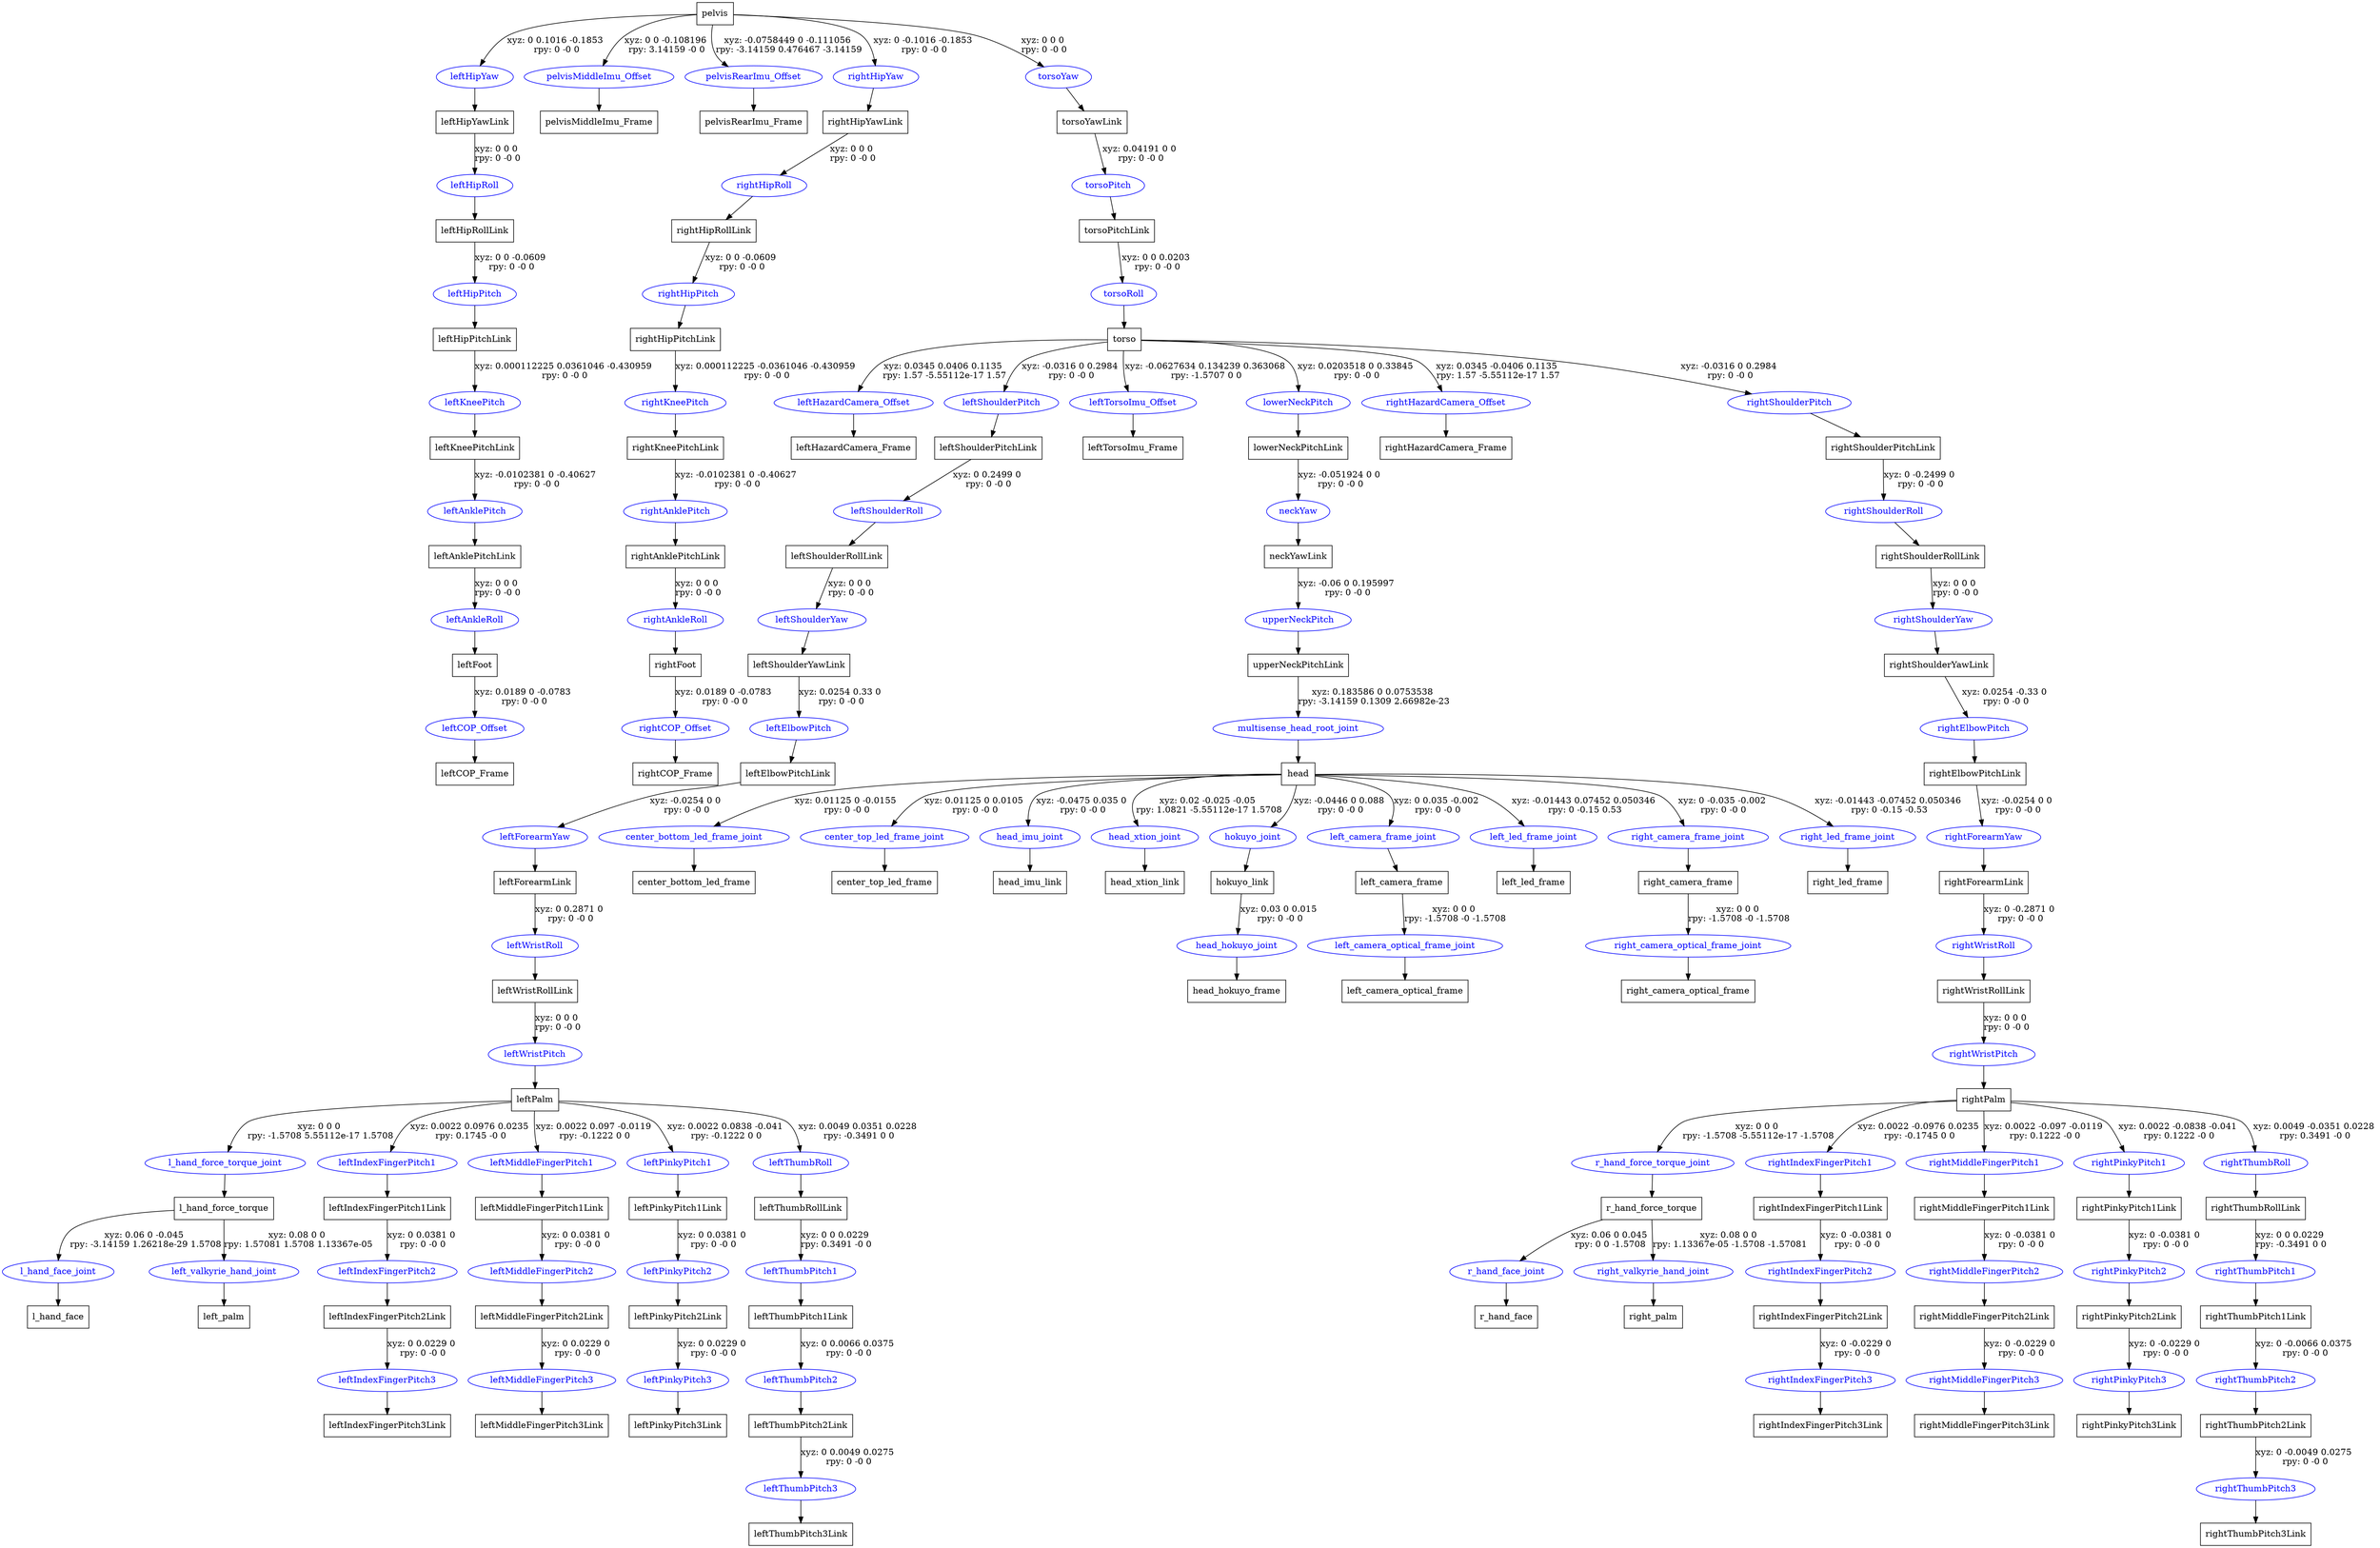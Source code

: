 digraph G {
node [shape=box];
"pelvis" [label="pelvis"];
"leftHipYawLink" [label="leftHipYawLink"];
"leftHipRollLink" [label="leftHipRollLink"];
"leftHipPitchLink" [label="leftHipPitchLink"];
"leftKneePitchLink" [label="leftKneePitchLink"];
"leftAnklePitchLink" [label="leftAnklePitchLink"];
"leftFoot" [label="leftFoot"];
"leftCOP_Frame" [label="leftCOP_Frame"];
"pelvisMiddleImu_Frame" [label="pelvisMiddleImu_Frame"];
"pelvisRearImu_Frame" [label="pelvisRearImu_Frame"];
"rightHipYawLink" [label="rightHipYawLink"];
"rightHipRollLink" [label="rightHipRollLink"];
"rightHipPitchLink" [label="rightHipPitchLink"];
"rightKneePitchLink" [label="rightKneePitchLink"];
"rightAnklePitchLink" [label="rightAnklePitchLink"];
"rightFoot" [label="rightFoot"];
"rightCOP_Frame" [label="rightCOP_Frame"];
"torsoYawLink" [label="torsoYawLink"];
"torsoPitchLink" [label="torsoPitchLink"];
"torso" [label="torso"];
"leftHazardCamera_Frame" [label="leftHazardCamera_Frame"];
"leftShoulderPitchLink" [label="leftShoulderPitchLink"];
"leftShoulderRollLink" [label="leftShoulderRollLink"];
"leftShoulderYawLink" [label="leftShoulderYawLink"];
"leftElbowPitchLink" [label="leftElbowPitchLink"];
"leftForearmLink" [label="leftForearmLink"];
"leftWristRollLink" [label="leftWristRollLink"];
"leftPalm" [label="leftPalm"];
"l_hand_force_torque" [label="l_hand_force_torque"];
"l_hand_face" [label="l_hand_face"];
"left_palm" [label="left_palm"];
"leftIndexFingerPitch1Link" [label="leftIndexFingerPitch1Link"];
"leftIndexFingerPitch2Link" [label="leftIndexFingerPitch2Link"];
"leftIndexFingerPitch3Link" [label="leftIndexFingerPitch3Link"];
"leftMiddleFingerPitch1Link" [label="leftMiddleFingerPitch1Link"];
"leftMiddleFingerPitch2Link" [label="leftMiddleFingerPitch2Link"];
"leftMiddleFingerPitch3Link" [label="leftMiddleFingerPitch3Link"];
"leftPinkyPitch1Link" [label="leftPinkyPitch1Link"];
"leftPinkyPitch2Link" [label="leftPinkyPitch2Link"];
"leftPinkyPitch3Link" [label="leftPinkyPitch3Link"];
"leftThumbRollLink" [label="leftThumbRollLink"];
"leftThumbPitch1Link" [label="leftThumbPitch1Link"];
"leftThumbPitch2Link" [label="leftThumbPitch2Link"];
"leftThumbPitch3Link" [label="leftThumbPitch3Link"];
"leftTorsoImu_Frame" [label="leftTorsoImu_Frame"];
"lowerNeckPitchLink" [label="lowerNeckPitchLink"];
"neckYawLink" [label="neckYawLink"];
"upperNeckPitchLink" [label="upperNeckPitchLink"];
"head" [label="head"];
"center_bottom_led_frame" [label="center_bottom_led_frame"];
"center_top_led_frame" [label="center_top_led_frame"];
"head_imu_link" [label="head_imu_link"];
"head_xtion_link" [label="head_xtion_link"];
"hokuyo_link" [label="hokuyo_link"];
"head_hokuyo_frame" [label="head_hokuyo_frame"];
"left_camera_frame" [label="left_camera_frame"];
"left_camera_optical_frame" [label="left_camera_optical_frame"];
"left_led_frame" [label="left_led_frame"];
"right_camera_frame" [label="right_camera_frame"];
"right_camera_optical_frame" [label="right_camera_optical_frame"];
"right_led_frame" [label="right_led_frame"];
"rightHazardCamera_Frame" [label="rightHazardCamera_Frame"];
"rightShoulderPitchLink" [label="rightShoulderPitchLink"];
"rightShoulderRollLink" [label="rightShoulderRollLink"];
"rightShoulderYawLink" [label="rightShoulderYawLink"];
"rightElbowPitchLink" [label="rightElbowPitchLink"];
"rightForearmLink" [label="rightForearmLink"];
"rightWristRollLink" [label="rightWristRollLink"];
"rightPalm" [label="rightPalm"];
"r_hand_force_torque" [label="r_hand_force_torque"];
"r_hand_face" [label="r_hand_face"];
"right_palm" [label="right_palm"];
"rightIndexFingerPitch1Link" [label="rightIndexFingerPitch1Link"];
"rightIndexFingerPitch2Link" [label="rightIndexFingerPitch2Link"];
"rightIndexFingerPitch3Link" [label="rightIndexFingerPitch3Link"];
"rightMiddleFingerPitch1Link" [label="rightMiddleFingerPitch1Link"];
"rightMiddleFingerPitch2Link" [label="rightMiddleFingerPitch2Link"];
"rightMiddleFingerPitch3Link" [label="rightMiddleFingerPitch3Link"];
"rightPinkyPitch1Link" [label="rightPinkyPitch1Link"];
"rightPinkyPitch2Link" [label="rightPinkyPitch2Link"];
"rightPinkyPitch3Link" [label="rightPinkyPitch3Link"];
"rightThumbRollLink" [label="rightThumbRollLink"];
"rightThumbPitch1Link" [label="rightThumbPitch1Link"];
"rightThumbPitch2Link" [label="rightThumbPitch2Link"];
"rightThumbPitch3Link" [label="rightThumbPitch3Link"];
node [shape=ellipse, color=blue, fontcolor=blue];
"pelvis" -> "leftHipYaw" [label="xyz: 0 0.1016 -0.1853 \nrpy: 0 -0 0"]
"leftHipYaw" -> "leftHipYawLink"
"leftHipYawLink" -> "leftHipRoll" [label="xyz: 0 0 0 \nrpy: 0 -0 0"]
"leftHipRoll" -> "leftHipRollLink"
"leftHipRollLink" -> "leftHipPitch" [label="xyz: 0 0 -0.0609 \nrpy: 0 -0 0"]
"leftHipPitch" -> "leftHipPitchLink"
"leftHipPitchLink" -> "leftKneePitch" [label="xyz: 0.000112225 0.0361046 -0.430959 \nrpy: 0 -0 0"]
"leftKneePitch" -> "leftKneePitchLink"
"leftKneePitchLink" -> "leftAnklePitch" [label="xyz: -0.0102381 0 -0.40627 \nrpy: 0 -0 0"]
"leftAnklePitch" -> "leftAnklePitchLink"
"leftAnklePitchLink" -> "leftAnkleRoll" [label="xyz: 0 0 0 \nrpy: 0 -0 0"]
"leftAnkleRoll" -> "leftFoot"
"leftFoot" -> "leftCOP_Offset" [label="xyz: 0.0189 0 -0.0783 \nrpy: 0 -0 0"]
"leftCOP_Offset" -> "leftCOP_Frame"
"pelvis" -> "pelvisMiddleImu_Offset" [label="xyz: 0 0 -0.108196 \nrpy: 3.14159 -0 0"]
"pelvisMiddleImu_Offset" -> "pelvisMiddleImu_Frame"
"pelvis" -> "pelvisRearImu_Offset" [label="xyz: -0.0758449 0 -0.111056 \nrpy: -3.14159 0.476467 -3.14159"]
"pelvisRearImu_Offset" -> "pelvisRearImu_Frame"
"pelvis" -> "rightHipYaw" [label="xyz: 0 -0.1016 -0.1853 \nrpy: 0 -0 0"]
"rightHipYaw" -> "rightHipYawLink"
"rightHipYawLink" -> "rightHipRoll" [label="xyz: 0 0 0 \nrpy: 0 -0 0"]
"rightHipRoll" -> "rightHipRollLink"
"rightHipRollLink" -> "rightHipPitch" [label="xyz: 0 0 -0.0609 \nrpy: 0 -0 0"]
"rightHipPitch" -> "rightHipPitchLink"
"rightHipPitchLink" -> "rightKneePitch" [label="xyz: 0.000112225 -0.0361046 -0.430959 \nrpy: 0 -0 0"]
"rightKneePitch" -> "rightKneePitchLink"
"rightKneePitchLink" -> "rightAnklePitch" [label="xyz: -0.0102381 0 -0.40627 \nrpy: 0 -0 0"]
"rightAnklePitch" -> "rightAnklePitchLink"
"rightAnklePitchLink" -> "rightAnkleRoll" [label="xyz: 0 0 0 \nrpy: 0 -0 0"]
"rightAnkleRoll" -> "rightFoot"
"rightFoot" -> "rightCOP_Offset" [label="xyz: 0.0189 0 -0.0783 \nrpy: 0 -0 0"]
"rightCOP_Offset" -> "rightCOP_Frame"
"pelvis" -> "torsoYaw" [label="xyz: 0 0 0 \nrpy: 0 -0 0"]
"torsoYaw" -> "torsoYawLink"
"torsoYawLink" -> "torsoPitch" [label="xyz: 0.04191 0 0 \nrpy: 0 -0 0"]
"torsoPitch" -> "torsoPitchLink"
"torsoPitchLink" -> "torsoRoll" [label="xyz: 0 0 0.0203 \nrpy: 0 -0 0"]
"torsoRoll" -> "torso"
"torso" -> "leftHazardCamera_Offset" [label="xyz: 0.0345 0.0406 0.1135 \nrpy: 1.57 -5.55112e-17 1.57"]
"leftHazardCamera_Offset" -> "leftHazardCamera_Frame"
"torso" -> "leftShoulderPitch" [label="xyz: -0.0316 0 0.2984 \nrpy: 0 -0 0"]
"leftShoulderPitch" -> "leftShoulderPitchLink"
"leftShoulderPitchLink" -> "leftShoulderRoll" [label="xyz: 0 0.2499 0 \nrpy: 0 -0 0"]
"leftShoulderRoll" -> "leftShoulderRollLink"
"leftShoulderRollLink" -> "leftShoulderYaw" [label="xyz: 0 0 0 \nrpy: 0 -0 0"]
"leftShoulderYaw" -> "leftShoulderYawLink"
"leftShoulderYawLink" -> "leftElbowPitch" [label="xyz: 0.0254 0.33 0 \nrpy: 0 -0 0"]
"leftElbowPitch" -> "leftElbowPitchLink"
"leftElbowPitchLink" -> "leftForearmYaw" [label="xyz: -0.0254 0 0 \nrpy: 0 -0 0"]
"leftForearmYaw" -> "leftForearmLink"
"leftForearmLink" -> "leftWristRoll" [label="xyz: 0 0.2871 0 \nrpy: 0 -0 0"]
"leftWristRoll" -> "leftWristRollLink"
"leftWristRollLink" -> "leftWristPitch" [label="xyz: 0 0 0 \nrpy: 0 -0 0"]
"leftWristPitch" -> "leftPalm"
"leftPalm" -> "l_hand_force_torque_joint" [label="xyz: 0 0 0 \nrpy: -1.5708 5.55112e-17 1.5708"]
"l_hand_force_torque_joint" -> "l_hand_force_torque"
"l_hand_force_torque" -> "l_hand_face_joint" [label="xyz: 0.06 0 -0.045 \nrpy: -3.14159 1.26218e-29 1.5708"]
"l_hand_face_joint" -> "l_hand_face"
"l_hand_force_torque" -> "left_valkyrie_hand_joint" [label="xyz: 0.08 0 0 \nrpy: 1.57081 1.5708 1.13367e-05"]
"left_valkyrie_hand_joint" -> "left_palm"
"leftPalm" -> "leftIndexFingerPitch1" [label="xyz: 0.0022 0.0976 0.0235 \nrpy: 0.1745 -0 0"]
"leftIndexFingerPitch1" -> "leftIndexFingerPitch1Link"
"leftIndexFingerPitch1Link" -> "leftIndexFingerPitch2" [label="xyz: 0 0.0381 0 \nrpy: 0 -0 0"]
"leftIndexFingerPitch2" -> "leftIndexFingerPitch2Link"
"leftIndexFingerPitch2Link" -> "leftIndexFingerPitch3" [label="xyz: 0 0.0229 0 \nrpy: 0 -0 0"]
"leftIndexFingerPitch3" -> "leftIndexFingerPitch3Link"
"leftPalm" -> "leftMiddleFingerPitch1" [label="xyz: 0.0022 0.097 -0.0119 \nrpy: -0.1222 0 0"]
"leftMiddleFingerPitch1" -> "leftMiddleFingerPitch1Link"
"leftMiddleFingerPitch1Link" -> "leftMiddleFingerPitch2" [label="xyz: 0 0.0381 0 \nrpy: 0 -0 0"]
"leftMiddleFingerPitch2" -> "leftMiddleFingerPitch2Link"
"leftMiddleFingerPitch2Link" -> "leftMiddleFingerPitch3" [label="xyz: 0 0.0229 0 \nrpy: 0 -0 0"]
"leftMiddleFingerPitch3" -> "leftMiddleFingerPitch3Link"
"leftPalm" -> "leftPinkyPitch1" [label="xyz: 0.0022 0.0838 -0.041 \nrpy: -0.1222 0 0"]
"leftPinkyPitch1" -> "leftPinkyPitch1Link"
"leftPinkyPitch1Link" -> "leftPinkyPitch2" [label="xyz: 0 0.0381 0 \nrpy: 0 -0 0"]
"leftPinkyPitch2" -> "leftPinkyPitch2Link"
"leftPinkyPitch2Link" -> "leftPinkyPitch3" [label="xyz: 0 0.0229 0 \nrpy: 0 -0 0"]
"leftPinkyPitch3" -> "leftPinkyPitch3Link"
"leftPalm" -> "leftThumbRoll" [label="xyz: 0.0049 0.0351 0.0228 \nrpy: -0.3491 0 0"]
"leftThumbRoll" -> "leftThumbRollLink"
"leftThumbRollLink" -> "leftThumbPitch1" [label="xyz: 0 0 0.0229 \nrpy: 0.3491 -0 0"]
"leftThumbPitch1" -> "leftThumbPitch1Link"
"leftThumbPitch1Link" -> "leftThumbPitch2" [label="xyz: 0 0.0066 0.0375 \nrpy: 0 -0 0"]
"leftThumbPitch2" -> "leftThumbPitch2Link"
"leftThumbPitch2Link" -> "leftThumbPitch3" [label="xyz: 0 0.0049 0.0275 \nrpy: 0 -0 0"]
"leftThumbPitch3" -> "leftThumbPitch3Link"
"torso" -> "leftTorsoImu_Offset" [label="xyz: -0.0627634 0.134239 0.363068 \nrpy: -1.5707 0 0"]
"leftTorsoImu_Offset" -> "leftTorsoImu_Frame"
"torso" -> "lowerNeckPitch" [label="xyz: 0.0203518 0 0.33845 \nrpy: 0 -0 0"]
"lowerNeckPitch" -> "lowerNeckPitchLink"
"lowerNeckPitchLink" -> "neckYaw" [label="xyz: -0.051924 0 0 \nrpy: 0 -0 0"]
"neckYaw" -> "neckYawLink"
"neckYawLink" -> "upperNeckPitch" [label="xyz: -0.06 0 0.195997 \nrpy: 0 -0 0"]
"upperNeckPitch" -> "upperNeckPitchLink"
"upperNeckPitchLink" -> "multisense_head_root_joint" [label="xyz: 0.183586 0 0.0753538 \nrpy: -3.14159 0.1309 2.66982e-23"]
"multisense_head_root_joint" -> "head"
"head" -> "center_bottom_led_frame_joint" [label="xyz: 0.01125 0 -0.0155 \nrpy: 0 -0 0"]
"center_bottom_led_frame_joint" -> "center_bottom_led_frame"
"head" -> "center_top_led_frame_joint" [label="xyz: 0.01125 0 0.0105 \nrpy: 0 -0 0"]
"center_top_led_frame_joint" -> "center_top_led_frame"
"head" -> "head_imu_joint" [label="xyz: -0.0475 0.035 0 \nrpy: 0 -0 0"]
"head_imu_joint" -> "head_imu_link"
"head" -> "head_xtion_joint" [label="xyz: 0.02 -0.025 -0.05 \nrpy: 1.0821 -5.55112e-17 1.5708"]
"head_xtion_joint" -> "head_xtion_link"
"head" -> "hokuyo_joint" [label="xyz: -0.0446 0 0.088 \nrpy: 0 -0 0"]
"hokuyo_joint" -> "hokuyo_link"
"hokuyo_link" -> "head_hokuyo_joint" [label="xyz: 0.03 0 0.015 \nrpy: 0 -0 0"]
"head_hokuyo_joint" -> "head_hokuyo_frame"
"head" -> "left_camera_frame_joint" [label="xyz: 0 0.035 -0.002 \nrpy: 0 -0 0"]
"left_camera_frame_joint" -> "left_camera_frame"
"left_camera_frame" -> "left_camera_optical_frame_joint" [label="xyz: 0 0 0 \nrpy: -1.5708 -0 -1.5708"]
"left_camera_optical_frame_joint" -> "left_camera_optical_frame"
"head" -> "left_led_frame_joint" [label="xyz: -0.01443 0.07452 0.050346 \nrpy: 0 -0.15 0.53"]
"left_led_frame_joint" -> "left_led_frame"
"head" -> "right_camera_frame_joint" [label="xyz: 0 -0.035 -0.002 \nrpy: 0 -0 0"]
"right_camera_frame_joint" -> "right_camera_frame"
"right_camera_frame" -> "right_camera_optical_frame_joint" [label="xyz: 0 0 0 \nrpy: -1.5708 -0 -1.5708"]
"right_camera_optical_frame_joint" -> "right_camera_optical_frame"
"head" -> "right_led_frame_joint" [label="xyz: -0.01443 -0.07452 0.050346 \nrpy: 0 -0.15 -0.53"]
"right_led_frame_joint" -> "right_led_frame"
"torso" -> "rightHazardCamera_Offset" [label="xyz: 0.0345 -0.0406 0.1135 \nrpy: 1.57 -5.55112e-17 1.57"]
"rightHazardCamera_Offset" -> "rightHazardCamera_Frame"
"torso" -> "rightShoulderPitch" [label="xyz: -0.0316 0 0.2984 \nrpy: 0 -0 0"]
"rightShoulderPitch" -> "rightShoulderPitchLink"
"rightShoulderPitchLink" -> "rightShoulderRoll" [label="xyz: 0 -0.2499 0 \nrpy: 0 -0 0"]
"rightShoulderRoll" -> "rightShoulderRollLink"
"rightShoulderRollLink" -> "rightShoulderYaw" [label="xyz: 0 0 0 \nrpy: 0 -0 0"]
"rightShoulderYaw" -> "rightShoulderYawLink"
"rightShoulderYawLink" -> "rightElbowPitch" [label="xyz: 0.0254 -0.33 0 \nrpy: 0 -0 0"]
"rightElbowPitch" -> "rightElbowPitchLink"
"rightElbowPitchLink" -> "rightForearmYaw" [label="xyz: -0.0254 0 0 \nrpy: 0 -0 0"]
"rightForearmYaw" -> "rightForearmLink"
"rightForearmLink" -> "rightWristRoll" [label="xyz: 0 -0.2871 0 \nrpy: 0 -0 0"]
"rightWristRoll" -> "rightWristRollLink"
"rightWristRollLink" -> "rightWristPitch" [label="xyz: 0 0 0 \nrpy: 0 -0 0"]
"rightWristPitch" -> "rightPalm"
"rightPalm" -> "r_hand_force_torque_joint" [label="xyz: 0 0 0 \nrpy: -1.5708 -5.55112e-17 -1.5708"]
"r_hand_force_torque_joint" -> "r_hand_force_torque"
"r_hand_force_torque" -> "r_hand_face_joint" [label="xyz: 0.06 0 0.045 \nrpy: 0 0 -1.5708"]
"r_hand_face_joint" -> "r_hand_face"
"r_hand_force_torque" -> "right_valkyrie_hand_joint" [label="xyz: 0.08 0 0 \nrpy: 1.13367e-05 -1.5708 -1.57081"]
"right_valkyrie_hand_joint" -> "right_palm"
"rightPalm" -> "rightIndexFingerPitch1" [label="xyz: 0.0022 -0.0976 0.0235 \nrpy: -0.1745 0 0"]
"rightIndexFingerPitch1" -> "rightIndexFingerPitch1Link"
"rightIndexFingerPitch1Link" -> "rightIndexFingerPitch2" [label="xyz: 0 -0.0381 0 \nrpy: 0 -0 0"]
"rightIndexFingerPitch2" -> "rightIndexFingerPitch2Link"
"rightIndexFingerPitch2Link" -> "rightIndexFingerPitch3" [label="xyz: 0 -0.0229 0 \nrpy: 0 -0 0"]
"rightIndexFingerPitch3" -> "rightIndexFingerPitch3Link"
"rightPalm" -> "rightMiddleFingerPitch1" [label="xyz: 0.0022 -0.097 -0.0119 \nrpy: 0.1222 -0 0"]
"rightMiddleFingerPitch1" -> "rightMiddleFingerPitch1Link"
"rightMiddleFingerPitch1Link" -> "rightMiddleFingerPitch2" [label="xyz: 0 -0.0381 0 \nrpy: 0 -0 0"]
"rightMiddleFingerPitch2" -> "rightMiddleFingerPitch2Link"
"rightMiddleFingerPitch2Link" -> "rightMiddleFingerPitch3" [label="xyz: 0 -0.0229 0 \nrpy: 0 -0 0"]
"rightMiddleFingerPitch3" -> "rightMiddleFingerPitch3Link"
"rightPalm" -> "rightPinkyPitch1" [label="xyz: 0.0022 -0.0838 -0.041 \nrpy: 0.1222 -0 0"]
"rightPinkyPitch1" -> "rightPinkyPitch1Link"
"rightPinkyPitch1Link" -> "rightPinkyPitch2" [label="xyz: 0 -0.0381 0 \nrpy: 0 -0 0"]
"rightPinkyPitch2" -> "rightPinkyPitch2Link"
"rightPinkyPitch2Link" -> "rightPinkyPitch3" [label="xyz: 0 -0.0229 0 \nrpy: 0 -0 0"]
"rightPinkyPitch3" -> "rightPinkyPitch3Link"
"rightPalm" -> "rightThumbRoll" [label="xyz: 0.0049 -0.0351 0.0228 \nrpy: 0.3491 -0 0"]
"rightThumbRoll" -> "rightThumbRollLink"
"rightThumbRollLink" -> "rightThumbPitch1" [label="xyz: 0 0 0.0229 \nrpy: -0.3491 0 0"]
"rightThumbPitch1" -> "rightThumbPitch1Link"
"rightThumbPitch1Link" -> "rightThumbPitch2" [label="xyz: 0 -0.0066 0.0375 \nrpy: 0 -0 0"]
"rightThumbPitch2" -> "rightThumbPitch2Link"
"rightThumbPitch2Link" -> "rightThumbPitch3" [label="xyz: 0 -0.0049 0.0275 \nrpy: 0 -0 0"]
"rightThumbPitch3" -> "rightThumbPitch3Link"
}
